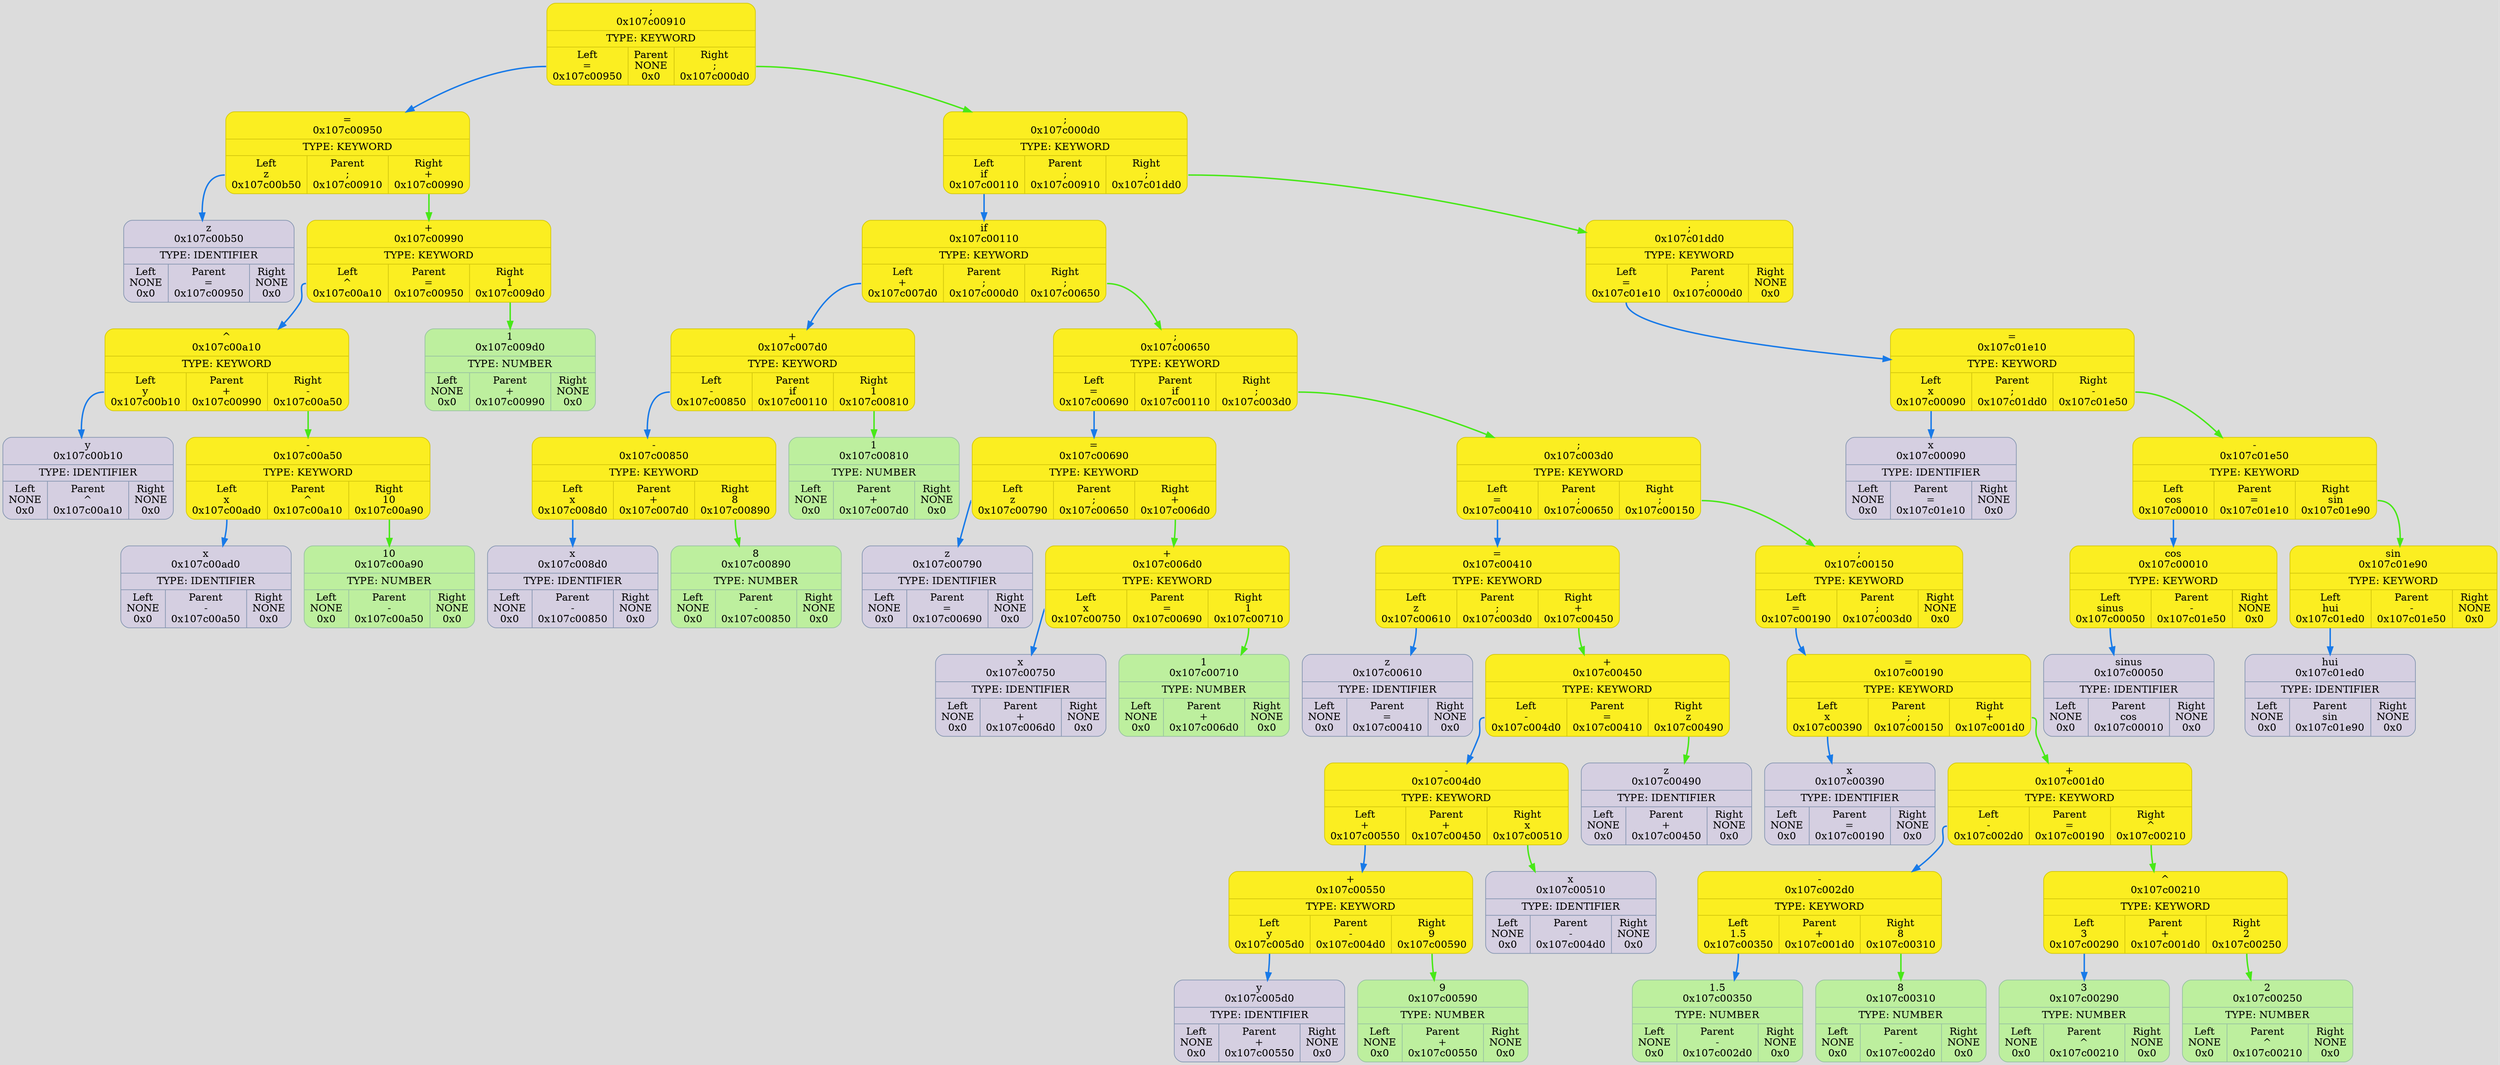 digraph {
	fontname = "UbuntuMono";
	bgcolor = "#DCDCDC";

	node0x107c00910 [ shape = Mrecord; style = filled; fillcolor = "#FBEE21"; color = "#D3C70D"; fontcolor = "#000000"; label = " { ;\n0x107c00910 | TYPE: KEYWORD| { <left> Left\n=\n0x107c00950 | Parent\nNONE\n0x0 | <right> Right\n;\n0x107c000d0 } } "; ];
	node0x107c00910:<left> -> node0x107c00950 [ style = "bold"; color = "#187AE8"; label = ""; ];
	node0x107c00950 [ shape = Mrecord; style = filled; fillcolor = "#FBEE21"; color = "#D3C70D"; fontcolor = "#000000"; label = " { =\n0x107c00950 | TYPE: KEYWORD| { <left> Left\nz\n0x107c00b50 | Parent\n;\n0x107c00910 | <right> Right\n+\n0x107c00990 } } "; ];
	node0x107c00950:<left> -> node0x107c00b50 [ style = "bold"; color = "#187AE8"; label = ""; ];
	node0x107c00b50 [ shape = Mrecord; style = filled; fillcolor = "#D5CFE1"; color = "#8797b2"; fontcolor = "#000000"; label = " { z\n0x107c00b50 | TYPE: IDENTIFIER| { <left> Left\nNONE\n0x0 | Parent\n=\n0x107c00950 | <right> Right\nNONE\n0x0 } } "; ];
	node0x107c00990 [ shape = Mrecord; style = filled; fillcolor = "#FBEE21"; color = "#D3C70D"; fontcolor = "#000000"; label = " { +\n0x107c00990 | TYPE: KEYWORD| { <left> Left\n^\n0x107c00a10 | Parent\n=\n0x107c00950 | <right> Right\n1\n0x107c009d0 } } "; ];
	node0x107c00990:<left> -> node0x107c00a10 [ style = "bold"; color = "#187AE8"; label = ""; ];
	node0x107c00a10 [ shape = Mrecord; style = filled; fillcolor = "#FBEE21"; color = "#D3C70D"; fontcolor = "#000000"; label = " { ^\n0x107c00a10 | TYPE: KEYWORD| { <left> Left\ny\n0x107c00b10 | Parent\n+\n0x107c00990 | <right> Right\n-\n0x107c00a50 } } "; ];
	node0x107c00a10:<left> -> node0x107c00b10 [ style = "bold"; color = "#187AE8"; label = ""; ];
	node0x107c00b10 [ shape = Mrecord; style = filled; fillcolor = "#D5CFE1"; color = "#8797b2"; fontcolor = "#000000"; label = " { y\n0x107c00b10 | TYPE: IDENTIFIER| { <left> Left\nNONE\n0x0 | Parent\n^\n0x107c00a10 | <right> Right\nNONE\n0x0 } } "; ];
	node0x107c00a50 [ shape = Mrecord; style = filled; fillcolor = "#FBEE21"; color = "#D3C70D"; fontcolor = "#000000"; label = " { -\n0x107c00a50 | TYPE: KEYWORD| { <left> Left\nx\n0x107c00ad0 | Parent\n^\n0x107c00a10 | <right> Right\n10\n0x107c00a90 } } "; ];
	node0x107c00a50:<left> -> node0x107c00ad0 [ style = "bold"; color = "#187AE8"; label = ""; ];
	node0x107c00ad0 [ shape = Mrecord; style = filled; fillcolor = "#D5CFE1"; color = "#8797b2"; fontcolor = "#000000"; label = " { x\n0x107c00ad0 | TYPE: IDENTIFIER| { <left> Left\nNONE\n0x0 | Parent\n-\n0x107c00a50 | <right> Right\nNONE\n0x0 } } "; ];
	node0x107c00a90 [ shape = Mrecord; style = filled; fillcolor = "#BDEF9E"; color = "#99c2a2"; fontcolor = "#000000"; label = " { 10\n0x107c00a90 | TYPE: NUMBER| { <left> Left\nNONE\n0x0 | Parent\n-\n0x107c00a50 | <right> Right\nNONE\n0x0 } } "; ];
	node0x107c00a50:<right> -> node0x107c00a90 [ style = "bold"; color = "#48E818"; label = ""; ];
	node0x107c00a10:<right> -> node0x107c00a50 [ style = "bold"; color = "#48E818"; label = ""; ];
	node0x107c009d0 [ shape = Mrecord; style = filled; fillcolor = "#BDEF9E"; color = "#99c2a2"; fontcolor = "#000000"; label = " { 1\n0x107c009d0 | TYPE: NUMBER| { <left> Left\nNONE\n0x0 | Parent\n+\n0x107c00990 | <right> Right\nNONE\n0x0 } } "; ];
	node0x107c00990:<right> -> node0x107c009d0 [ style = "bold"; color = "#48E818"; label = ""; ];
	node0x107c00950:<right> -> node0x107c00990 [ style = "bold"; color = "#48E818"; label = ""; ];
	node0x107c000d0 [ shape = Mrecord; style = filled; fillcolor = "#FBEE21"; color = "#D3C70D"; fontcolor = "#000000"; label = " { ;\n0x107c000d0 | TYPE: KEYWORD| { <left> Left\nif\n0x107c00110 | Parent\n;\n0x107c00910 | <right> Right\n;\n0x107c01dd0 } } "; ];
	node0x107c000d0:<left> -> node0x107c00110 [ style = "bold"; color = "#187AE8"; label = ""; ];
	node0x107c00110 [ shape = Mrecord; style = filled; fillcolor = "#FBEE21"; color = "#D3C70D"; fontcolor = "#000000"; label = " { if\n0x107c00110 | TYPE: KEYWORD| { <left> Left\n+\n0x107c007d0 | Parent\n;\n0x107c000d0 | <right> Right\n;\n0x107c00650 } } "; ];
	node0x107c00110:<left> -> node0x107c007d0 [ style = "bold"; color = "#187AE8"; label = ""; ];
	node0x107c007d0 [ shape = Mrecord; style = filled; fillcolor = "#FBEE21"; color = "#D3C70D"; fontcolor = "#000000"; label = " { +\n0x107c007d0 | TYPE: KEYWORD| { <left> Left\n-\n0x107c00850 | Parent\nif\n0x107c00110 | <right> Right\n1\n0x107c00810 } } "; ];
	node0x107c007d0:<left> -> node0x107c00850 [ style = "bold"; color = "#187AE8"; label = ""; ];
	node0x107c00850 [ shape = Mrecord; style = filled; fillcolor = "#FBEE21"; color = "#D3C70D"; fontcolor = "#000000"; label = " { -\n0x107c00850 | TYPE: KEYWORD| { <left> Left\nx\n0x107c008d0 | Parent\n+\n0x107c007d0 | <right> Right\n8\n0x107c00890 } } "; ];
	node0x107c00850:<left> -> node0x107c008d0 [ style = "bold"; color = "#187AE8"; label = ""; ];
	node0x107c008d0 [ shape = Mrecord; style = filled; fillcolor = "#D5CFE1"; color = "#8797b2"; fontcolor = "#000000"; label = " { x\n0x107c008d0 | TYPE: IDENTIFIER| { <left> Left\nNONE\n0x0 | Parent\n-\n0x107c00850 | <right> Right\nNONE\n0x0 } } "; ];
	node0x107c00890 [ shape = Mrecord; style = filled; fillcolor = "#BDEF9E"; color = "#99c2a2"; fontcolor = "#000000"; label = " { 8\n0x107c00890 | TYPE: NUMBER| { <left> Left\nNONE\n0x0 | Parent\n-\n0x107c00850 | <right> Right\nNONE\n0x0 } } "; ];
	node0x107c00850:<right> -> node0x107c00890 [ style = "bold"; color = "#48E818"; label = ""; ];
	node0x107c00810 [ shape = Mrecord; style = filled; fillcolor = "#BDEF9E"; color = "#99c2a2"; fontcolor = "#000000"; label = " { 1\n0x107c00810 | TYPE: NUMBER| { <left> Left\nNONE\n0x0 | Parent\n+\n0x107c007d0 | <right> Right\nNONE\n0x0 } } "; ];
	node0x107c007d0:<right> -> node0x107c00810 [ style = "bold"; color = "#48E818"; label = ""; ];
	node0x107c00650 [ shape = Mrecord; style = filled; fillcolor = "#FBEE21"; color = "#D3C70D"; fontcolor = "#000000"; label = " { ;\n0x107c00650 | TYPE: KEYWORD| { <left> Left\n=\n0x107c00690 | Parent\nif\n0x107c00110 | <right> Right\n;\n0x107c003d0 } } "; ];
	node0x107c00650:<left> -> node0x107c00690 [ style = "bold"; color = "#187AE8"; label = ""; ];
	node0x107c00690 [ shape = Mrecord; style = filled; fillcolor = "#FBEE21"; color = "#D3C70D"; fontcolor = "#000000"; label = " { =\n0x107c00690 | TYPE: KEYWORD| { <left> Left\nz\n0x107c00790 | Parent\n;\n0x107c00650 | <right> Right\n+\n0x107c006d0 } } "; ];
	node0x107c00690:<left> -> node0x107c00790 [ style = "bold"; color = "#187AE8"; label = ""; ];
	node0x107c00790 [ shape = Mrecord; style = filled; fillcolor = "#D5CFE1"; color = "#8797b2"; fontcolor = "#000000"; label = " { z\n0x107c00790 | TYPE: IDENTIFIER| { <left> Left\nNONE\n0x0 | Parent\n=\n0x107c00690 | <right> Right\nNONE\n0x0 } } "; ];
	node0x107c006d0 [ shape = Mrecord; style = filled; fillcolor = "#FBEE21"; color = "#D3C70D"; fontcolor = "#000000"; label = " { +\n0x107c006d0 | TYPE: KEYWORD| { <left> Left\nx\n0x107c00750 | Parent\n=\n0x107c00690 | <right> Right\n1\n0x107c00710 } } "; ];
	node0x107c006d0:<left> -> node0x107c00750 [ style = "bold"; color = "#187AE8"; label = ""; ];
	node0x107c00750 [ shape = Mrecord; style = filled; fillcolor = "#D5CFE1"; color = "#8797b2"; fontcolor = "#000000"; label = " { x\n0x107c00750 | TYPE: IDENTIFIER| { <left> Left\nNONE\n0x0 | Parent\n+\n0x107c006d0 | <right> Right\nNONE\n0x0 } } "; ];
	node0x107c00710 [ shape = Mrecord; style = filled; fillcolor = "#BDEF9E"; color = "#99c2a2"; fontcolor = "#000000"; label = " { 1\n0x107c00710 | TYPE: NUMBER| { <left> Left\nNONE\n0x0 | Parent\n+\n0x107c006d0 | <right> Right\nNONE\n0x0 } } "; ];
	node0x107c006d0:<right> -> node0x107c00710 [ style = "bold"; color = "#48E818"; label = ""; ];
	node0x107c00690:<right> -> node0x107c006d0 [ style = "bold"; color = "#48E818"; label = ""; ];
	node0x107c003d0 [ shape = Mrecord; style = filled; fillcolor = "#FBEE21"; color = "#D3C70D"; fontcolor = "#000000"; label = " { ;\n0x107c003d0 | TYPE: KEYWORD| { <left> Left\n=\n0x107c00410 | Parent\n;\n0x107c00650 | <right> Right\n;\n0x107c00150 } } "; ];
	node0x107c003d0:<left> -> node0x107c00410 [ style = "bold"; color = "#187AE8"; label = ""; ];
	node0x107c00410 [ shape = Mrecord; style = filled; fillcolor = "#FBEE21"; color = "#D3C70D"; fontcolor = "#000000"; label = " { =\n0x107c00410 | TYPE: KEYWORD| { <left> Left\nz\n0x107c00610 | Parent\n;\n0x107c003d0 | <right> Right\n+\n0x107c00450 } } "; ];
	node0x107c00410:<left> -> node0x107c00610 [ style = "bold"; color = "#187AE8"; label = ""; ];
	node0x107c00610 [ shape = Mrecord; style = filled; fillcolor = "#D5CFE1"; color = "#8797b2"; fontcolor = "#000000"; label = " { z\n0x107c00610 | TYPE: IDENTIFIER| { <left> Left\nNONE\n0x0 | Parent\n=\n0x107c00410 | <right> Right\nNONE\n0x0 } } "; ];
	node0x107c00450 [ shape = Mrecord; style = filled; fillcolor = "#FBEE21"; color = "#D3C70D"; fontcolor = "#000000"; label = " { +\n0x107c00450 | TYPE: KEYWORD| { <left> Left\n-\n0x107c004d0 | Parent\n=\n0x107c00410 | <right> Right\nz\n0x107c00490 } } "; ];
	node0x107c00450:<left> -> node0x107c004d0 [ style = "bold"; color = "#187AE8"; label = ""; ];
	node0x107c004d0 [ shape = Mrecord; style = filled; fillcolor = "#FBEE21"; color = "#D3C70D"; fontcolor = "#000000"; label = " { -\n0x107c004d0 | TYPE: KEYWORD| { <left> Left\n+\n0x107c00550 | Parent\n+\n0x107c00450 | <right> Right\nx\n0x107c00510 } } "; ];
	node0x107c004d0:<left> -> node0x107c00550 [ style = "bold"; color = "#187AE8"; label = ""; ];
	node0x107c00550 [ shape = Mrecord; style = filled; fillcolor = "#FBEE21"; color = "#D3C70D"; fontcolor = "#000000"; label = " { +\n0x107c00550 | TYPE: KEYWORD| { <left> Left\ny\n0x107c005d0 | Parent\n-\n0x107c004d0 | <right> Right\n9\n0x107c00590 } } "; ];
	node0x107c00550:<left> -> node0x107c005d0 [ style = "bold"; color = "#187AE8"; label = ""; ];
	node0x107c005d0 [ shape = Mrecord; style = filled; fillcolor = "#D5CFE1"; color = "#8797b2"; fontcolor = "#000000"; label = " { y\n0x107c005d0 | TYPE: IDENTIFIER| { <left> Left\nNONE\n0x0 | Parent\n+\n0x107c00550 | <right> Right\nNONE\n0x0 } } "; ];
	node0x107c00590 [ shape = Mrecord; style = filled; fillcolor = "#BDEF9E"; color = "#99c2a2"; fontcolor = "#000000"; label = " { 9\n0x107c00590 | TYPE: NUMBER| { <left> Left\nNONE\n0x0 | Parent\n+\n0x107c00550 | <right> Right\nNONE\n0x0 } } "; ];
	node0x107c00550:<right> -> node0x107c00590 [ style = "bold"; color = "#48E818"; label = ""; ];
	node0x107c00510 [ shape = Mrecord; style = filled; fillcolor = "#D5CFE1"; color = "#8797b2"; fontcolor = "#000000"; label = " { x\n0x107c00510 | TYPE: IDENTIFIER| { <left> Left\nNONE\n0x0 | Parent\n-\n0x107c004d0 | <right> Right\nNONE\n0x0 } } "; ];
	node0x107c004d0:<right> -> node0x107c00510 [ style = "bold"; color = "#48E818"; label = ""; ];
	node0x107c00490 [ shape = Mrecord; style = filled; fillcolor = "#D5CFE1"; color = "#8797b2"; fontcolor = "#000000"; label = " { z\n0x107c00490 | TYPE: IDENTIFIER| { <left> Left\nNONE\n0x0 | Parent\n+\n0x107c00450 | <right> Right\nNONE\n0x0 } } "; ];
	node0x107c00450:<right> -> node0x107c00490 [ style = "bold"; color = "#48E818"; label = ""; ];
	node0x107c00410:<right> -> node0x107c00450 [ style = "bold"; color = "#48E818"; label = ""; ];
	node0x107c00150 [ shape = Mrecord; style = filled; fillcolor = "#FBEE21"; color = "#D3C70D"; fontcolor = "#000000"; label = " { ;\n0x107c00150 | TYPE: KEYWORD| { <left> Left\n=\n0x107c00190 | Parent\n;\n0x107c003d0 | <right> Right\nNONE\n0x0 } } "; ];
	node0x107c00150:<left> -> node0x107c00190 [ style = "bold"; color = "#187AE8"; label = ""; ];
	node0x107c00190 [ shape = Mrecord; style = filled; fillcolor = "#FBEE21"; color = "#D3C70D"; fontcolor = "#000000"; label = " { =\n0x107c00190 | TYPE: KEYWORD| { <left> Left\nx\n0x107c00390 | Parent\n;\n0x107c00150 | <right> Right\n+\n0x107c001d0 } } "; ];
	node0x107c00190:<left> -> node0x107c00390 [ style = "bold"; color = "#187AE8"; label = ""; ];
	node0x107c00390 [ shape = Mrecord; style = filled; fillcolor = "#D5CFE1"; color = "#8797b2"; fontcolor = "#000000"; label = " { x\n0x107c00390 | TYPE: IDENTIFIER| { <left> Left\nNONE\n0x0 | Parent\n=\n0x107c00190 | <right> Right\nNONE\n0x0 } } "; ];
	node0x107c001d0 [ shape = Mrecord; style = filled; fillcolor = "#FBEE21"; color = "#D3C70D"; fontcolor = "#000000"; label = " { +\n0x107c001d0 | TYPE: KEYWORD| { <left> Left\n-\n0x107c002d0 | Parent\n=\n0x107c00190 | <right> Right\n^\n0x107c00210 } } "; ];
	node0x107c001d0:<left> -> node0x107c002d0 [ style = "bold"; color = "#187AE8"; label = ""; ];
	node0x107c002d0 [ shape = Mrecord; style = filled; fillcolor = "#FBEE21"; color = "#D3C70D"; fontcolor = "#000000"; label = " { -\n0x107c002d0 | TYPE: KEYWORD| { <left> Left\n1.5\n0x107c00350 | Parent\n+\n0x107c001d0 | <right> Right\n8\n0x107c00310 } } "; ];
	node0x107c002d0:<left> -> node0x107c00350 [ style = "bold"; color = "#187AE8"; label = ""; ];
	node0x107c00350 [ shape = Mrecord; style = filled; fillcolor = "#BDEF9E"; color = "#99c2a2"; fontcolor = "#000000"; label = " { 1.5\n0x107c00350 | TYPE: NUMBER| { <left> Left\nNONE\n0x0 | Parent\n-\n0x107c002d0 | <right> Right\nNONE\n0x0 } } "; ];
	node0x107c00310 [ shape = Mrecord; style = filled; fillcolor = "#BDEF9E"; color = "#99c2a2"; fontcolor = "#000000"; label = " { 8\n0x107c00310 | TYPE: NUMBER| { <left> Left\nNONE\n0x0 | Parent\n-\n0x107c002d0 | <right> Right\nNONE\n0x0 } } "; ];
	node0x107c002d0:<right> -> node0x107c00310 [ style = "bold"; color = "#48E818"; label = ""; ];
	node0x107c00210 [ shape = Mrecord; style = filled; fillcolor = "#FBEE21"; color = "#D3C70D"; fontcolor = "#000000"; label = " { ^\n0x107c00210 | TYPE: KEYWORD| { <left> Left\n3\n0x107c00290 | Parent\n+\n0x107c001d0 | <right> Right\n2\n0x107c00250 } } "; ];
	node0x107c00210:<left> -> node0x107c00290 [ style = "bold"; color = "#187AE8"; label = ""; ];
	node0x107c00290 [ shape = Mrecord; style = filled; fillcolor = "#BDEF9E"; color = "#99c2a2"; fontcolor = "#000000"; label = " { 3\n0x107c00290 | TYPE: NUMBER| { <left> Left\nNONE\n0x0 | Parent\n^\n0x107c00210 | <right> Right\nNONE\n0x0 } } "; ];
	node0x107c00250 [ shape = Mrecord; style = filled; fillcolor = "#BDEF9E"; color = "#99c2a2"; fontcolor = "#000000"; label = " { 2\n0x107c00250 | TYPE: NUMBER| { <left> Left\nNONE\n0x0 | Parent\n^\n0x107c00210 | <right> Right\nNONE\n0x0 } } "; ];
	node0x107c00210:<right> -> node0x107c00250 [ style = "bold"; color = "#48E818"; label = ""; ];
	node0x107c001d0:<right> -> node0x107c00210 [ style = "bold"; color = "#48E818"; label = ""; ];
	node0x107c00190:<right> -> node0x107c001d0 [ style = "bold"; color = "#48E818"; label = ""; ];
	node0x107c003d0:<right> -> node0x107c00150 [ style = "bold"; color = "#48E818"; label = ""; ];
	node0x107c00650:<right> -> node0x107c003d0 [ style = "bold"; color = "#48E818"; label = ""; ];
	node0x107c00110:<right> -> node0x107c00650 [ style = "bold"; color = "#48E818"; label = ""; ];
	node0x107c01dd0 [ shape = Mrecord; style = filled; fillcolor = "#FBEE21"; color = "#D3C70D"; fontcolor = "#000000"; label = " { ;\n0x107c01dd0 | TYPE: KEYWORD| { <left> Left\n=\n0x107c01e10 | Parent\n;\n0x107c000d0 | <right> Right\nNONE\n0x0 } } "; ];
	node0x107c01dd0:<left> -> node0x107c01e10 [ style = "bold"; color = "#187AE8"; label = ""; ];
	node0x107c01e10 [ shape = Mrecord; style = filled; fillcolor = "#FBEE21"; color = "#D3C70D"; fontcolor = "#000000"; label = " { =\n0x107c01e10 | TYPE: KEYWORD| { <left> Left\nx\n0x107c00090 | Parent\n;\n0x107c01dd0 | <right> Right\n-\n0x107c01e50 } } "; ];
	node0x107c01e10:<left> -> node0x107c00090 [ style = "bold"; color = "#187AE8"; label = ""; ];
	node0x107c00090 [ shape = Mrecord; style = filled; fillcolor = "#D5CFE1"; color = "#8797b2"; fontcolor = "#000000"; label = " { x\n0x107c00090 | TYPE: IDENTIFIER| { <left> Left\nNONE\n0x0 | Parent\n=\n0x107c01e10 | <right> Right\nNONE\n0x0 } } "; ];
	node0x107c01e50 [ shape = Mrecord; style = filled; fillcolor = "#FBEE21"; color = "#D3C70D"; fontcolor = "#000000"; label = " { -\n0x107c01e50 | TYPE: KEYWORD| { <left> Left\ncos\n0x107c00010 | Parent\n=\n0x107c01e10 | <right> Right\nsin\n0x107c01e90 } } "; ];
	node0x107c01e50:<left> -> node0x107c00010 [ style = "bold"; color = "#187AE8"; label = ""; ];
	node0x107c00010 [ shape = Mrecord; style = filled; fillcolor = "#FBEE21"; color = "#D3C70D"; fontcolor = "#000000"; label = " { cos\n0x107c00010 | TYPE: KEYWORD| { <left> Left\nsinus\n0x107c00050 | Parent\n-\n0x107c01e50 | <right> Right\nNONE\n0x0 } } "; ];
	node0x107c00010:<left> -> node0x107c00050 [ style = "bold"; color = "#187AE8"; label = ""; ];
	node0x107c00050 [ shape = Mrecord; style = filled; fillcolor = "#D5CFE1"; color = "#8797b2"; fontcolor = "#000000"; label = " { sinus\n0x107c00050 | TYPE: IDENTIFIER| { <left> Left\nNONE\n0x0 | Parent\ncos\n0x107c00010 | <right> Right\nNONE\n0x0 } } "; ];
	node0x107c01e90 [ shape = Mrecord; style = filled; fillcolor = "#FBEE21"; color = "#D3C70D"; fontcolor = "#000000"; label = " { sin\n0x107c01e90 | TYPE: KEYWORD| { <left> Left\nhui\n0x107c01ed0 | Parent\n-\n0x107c01e50 | <right> Right\nNONE\n0x0 } } "; ];
	node0x107c01e90:<left> -> node0x107c01ed0 [ style = "bold"; color = "#187AE8"; label = ""; ];
	node0x107c01ed0 [ shape = Mrecord; style = filled; fillcolor = "#D5CFE1"; color = "#8797b2"; fontcolor = "#000000"; label = " { hui\n0x107c01ed0 | TYPE: IDENTIFIER| { <left> Left\nNONE\n0x0 | Parent\nsin\n0x107c01e90 | <right> Right\nNONE\n0x0 } } "; ];
	node0x107c01e50:<right> -> node0x107c01e90 [ style = "bold"; color = "#48E818"; label = ""; ];
	node0x107c01e10:<right> -> node0x107c01e50 [ style = "bold"; color = "#48E818"; label = ""; ];
	node0x107c000d0:<right> -> node0x107c01dd0 [ style = "bold"; color = "#48E818"; label = ""; ];
	node0x107c00910:<right> -> node0x107c000d0 [ style = "bold"; color = "#48E818"; label = ""; ];
}
